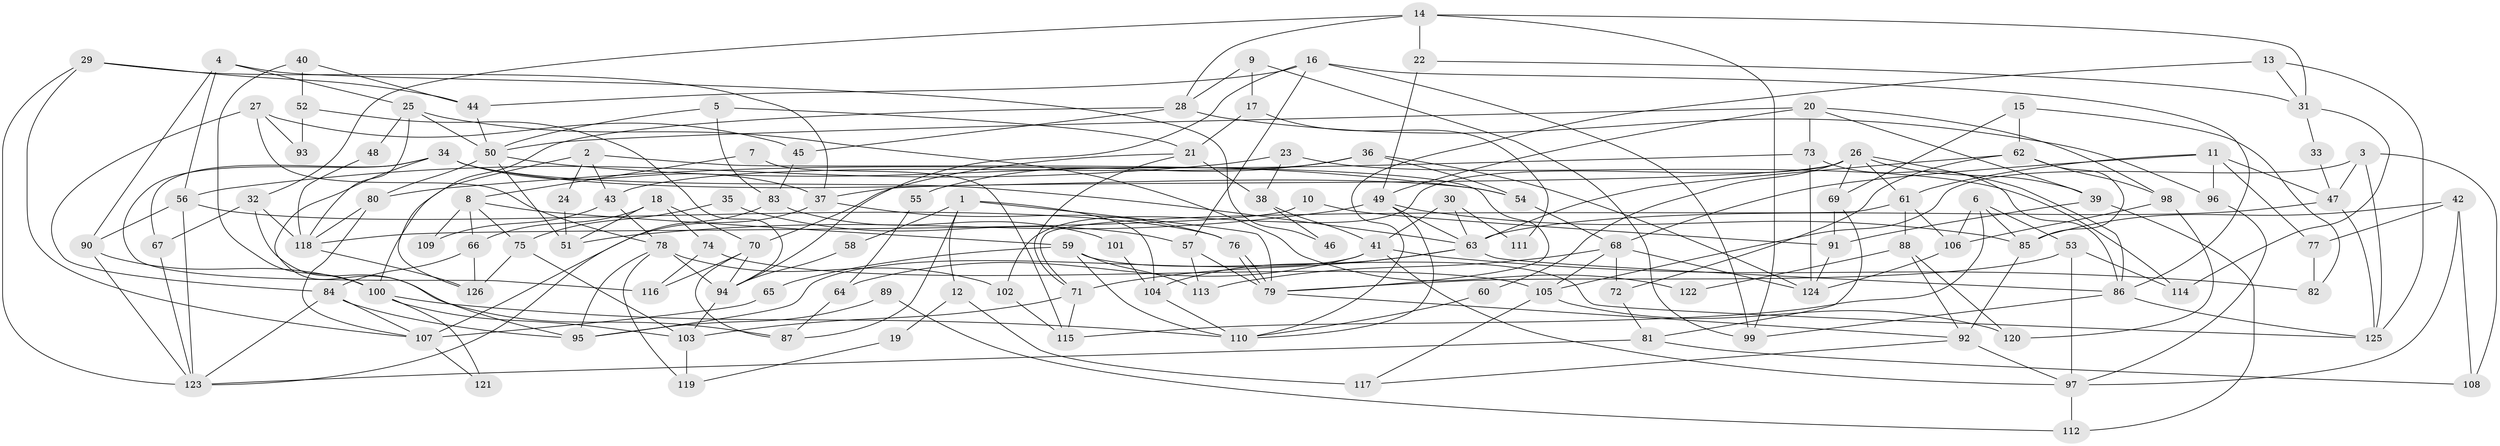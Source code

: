 // coarse degree distribution, {2: 0.14444444444444443, 5: 0.18888888888888888, 3: 0.2111111111111111, 6: 0.13333333333333333, 4: 0.2111111111111111, 9: 0.03333333333333333, 16: 0.011111111111111112, 13: 0.011111111111111112, 11: 0.011111111111111112, 7: 0.011111111111111112, 8: 0.03333333333333333}
// Generated by graph-tools (version 1.1) at 2025/51/03/04/25 22:51:01]
// undirected, 126 vertices, 252 edges
graph export_dot {
  node [color=gray90,style=filled];
  1;
  2;
  3;
  4;
  5;
  6;
  7;
  8;
  9;
  10;
  11;
  12;
  13;
  14;
  15;
  16;
  17;
  18;
  19;
  20;
  21;
  22;
  23;
  24;
  25;
  26;
  27;
  28;
  29;
  30;
  31;
  32;
  33;
  34;
  35;
  36;
  37;
  38;
  39;
  40;
  41;
  42;
  43;
  44;
  45;
  46;
  47;
  48;
  49;
  50;
  51;
  52;
  53;
  54;
  55;
  56;
  57;
  58;
  59;
  60;
  61;
  62;
  63;
  64;
  65;
  66;
  67;
  68;
  69;
  70;
  71;
  72;
  73;
  74;
  75;
  76;
  77;
  78;
  79;
  80;
  81;
  82;
  83;
  84;
  85;
  86;
  87;
  88;
  89;
  90;
  91;
  92;
  93;
  94;
  95;
  96;
  97;
  98;
  99;
  100;
  101;
  102;
  103;
  104;
  105;
  106;
  107;
  108;
  109;
  110;
  111;
  112;
  113;
  114;
  115;
  116;
  117;
  118;
  119;
  120;
  121;
  122;
  123;
  124;
  125;
  126;
  1 -- 79;
  1 -- 104;
  1 -- 12;
  1 -- 58;
  1 -- 87;
  2 -- 79;
  2 -- 100;
  2 -- 24;
  2 -- 43;
  3 -- 47;
  3 -- 125;
  3 -- 105;
  3 -- 108;
  4 -- 90;
  4 -- 56;
  4 -- 25;
  4 -- 46;
  5 -- 21;
  5 -- 50;
  5 -- 83;
  6 -- 85;
  6 -- 53;
  6 -- 106;
  6 -- 115;
  7 -- 8;
  7 -- 115;
  8 -- 59;
  8 -- 66;
  8 -- 75;
  8 -- 109;
  9 -- 99;
  9 -- 28;
  9 -- 17;
  10 -- 91;
  10 -- 118;
  11 -- 96;
  11 -- 68;
  11 -- 47;
  11 -- 61;
  11 -- 77;
  12 -- 117;
  12 -- 19;
  13 -- 125;
  13 -- 31;
  13 -- 110;
  14 -- 32;
  14 -- 99;
  14 -- 22;
  14 -- 28;
  14 -- 31;
  15 -- 62;
  15 -- 69;
  15 -- 82;
  16 -- 86;
  16 -- 94;
  16 -- 44;
  16 -- 57;
  16 -- 99;
  17 -- 21;
  17 -- 111;
  18 -- 51;
  18 -- 70;
  18 -- 66;
  18 -- 74;
  19 -- 119;
  20 -- 39;
  20 -- 50;
  20 -- 49;
  20 -- 73;
  20 -- 98;
  21 -- 70;
  21 -- 71;
  21 -- 38;
  22 -- 49;
  22 -- 31;
  23 -- 38;
  23 -- 56;
  23 -- 114;
  24 -- 51;
  25 -- 118;
  25 -- 48;
  25 -- 50;
  25 -- 122;
  26 -- 61;
  26 -- 102;
  26 -- 37;
  26 -- 39;
  26 -- 60;
  26 -- 69;
  26 -- 86;
  27 -- 78;
  27 -- 84;
  27 -- 45;
  27 -- 93;
  28 -- 45;
  28 -- 96;
  28 -- 126;
  29 -- 107;
  29 -- 44;
  29 -- 37;
  29 -- 123;
  30 -- 41;
  30 -- 63;
  30 -- 111;
  31 -- 33;
  31 -- 114;
  32 -- 118;
  32 -- 67;
  32 -- 87;
  33 -- 47;
  34 -- 63;
  34 -- 37;
  34 -- 54;
  34 -- 67;
  34 -- 95;
  34 -- 116;
  35 -- 57;
  35 -- 75;
  36 -- 124;
  36 -- 54;
  36 -- 43;
  36 -- 55;
  37 -- 76;
  37 -- 107;
  38 -- 41;
  38 -- 46;
  39 -- 91;
  39 -- 112;
  40 -- 44;
  40 -- 100;
  40 -- 52;
  41 -- 97;
  41 -- 95;
  41 -- 64;
  41 -- 82;
  42 -- 77;
  42 -- 85;
  42 -- 97;
  42 -- 108;
  43 -- 78;
  43 -- 109;
  44 -- 50;
  45 -- 83;
  47 -- 125;
  47 -- 63;
  48 -- 118;
  49 -- 63;
  49 -- 51;
  49 -- 85;
  49 -- 110;
  50 -- 80;
  50 -- 51;
  50 -- 54;
  52 -- 94;
  52 -- 93;
  53 -- 114;
  53 -- 97;
  53 -- 79;
  54 -- 68;
  55 -- 64;
  56 -- 76;
  56 -- 123;
  56 -- 90;
  57 -- 79;
  57 -- 113;
  58 -- 94;
  59 -- 110;
  59 -- 113;
  59 -- 65;
  59 -- 125;
  60 -- 110;
  61 -- 106;
  61 -- 71;
  61 -- 88;
  62 -- 98;
  62 -- 63;
  62 -- 72;
  62 -- 85;
  63 -- 71;
  63 -- 86;
  63 -- 104;
  64 -- 87;
  65 -- 107;
  66 -- 84;
  66 -- 126;
  67 -- 123;
  68 -- 105;
  68 -- 72;
  68 -- 113;
  68 -- 124;
  69 -- 81;
  69 -- 91;
  70 -- 116;
  70 -- 87;
  70 -- 94;
  71 -- 103;
  71 -- 115;
  72 -- 81;
  73 -- 86;
  73 -- 80;
  73 -- 124;
  74 -- 105;
  74 -- 116;
  75 -- 126;
  75 -- 103;
  76 -- 79;
  76 -- 79;
  77 -- 82;
  78 -- 94;
  78 -- 95;
  78 -- 102;
  78 -- 119;
  79 -- 92;
  80 -- 107;
  80 -- 118;
  81 -- 108;
  81 -- 123;
  83 -- 123;
  83 -- 101;
  84 -- 95;
  84 -- 123;
  84 -- 107;
  85 -- 92;
  86 -- 99;
  86 -- 125;
  88 -- 92;
  88 -- 120;
  88 -- 122;
  89 -- 95;
  89 -- 112;
  90 -- 123;
  90 -- 100;
  91 -- 124;
  92 -- 97;
  92 -- 117;
  94 -- 103;
  96 -- 97;
  97 -- 112;
  98 -- 106;
  98 -- 120;
  100 -- 110;
  100 -- 103;
  100 -- 121;
  101 -- 104;
  102 -- 115;
  103 -- 119;
  104 -- 110;
  105 -- 120;
  105 -- 117;
  106 -- 124;
  107 -- 121;
  118 -- 126;
}
